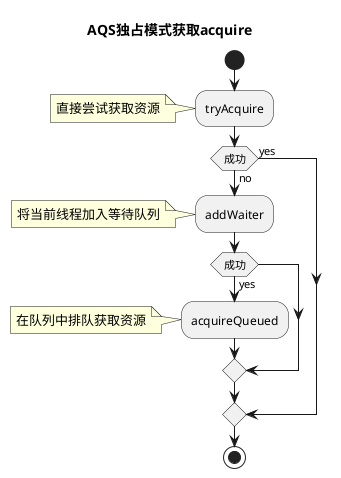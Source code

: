 @startuml
title: AQS独占模式获取acquire
start
:tryAcquire;
note:直接尝试获取资源
if (成功) then (no)
    :addWaiter;
    note: 将当前线程加入等待队列
    if (成功) then (yes)
        :acquireQueued;
        note:在队列中排队获取资源
    endif
else(yes)
endif




stop
@enduml

@startuml
title: AQS独占模式获取acquireQueued
start
while(true)
if(prev is head && tryAcquire) then(yes)
    :将head指向当前节点;
    stop
else(no)
    if(shouldParkAfterFailedAcquire(判断是否可以进入休眠)) then(yes)

        : parkAndCheckInterrupt;
        note: 挂起线程，等待唤醒
    endif
endif


endwhile(exception)
:cancelAcquire;
stop

@enduml

@startuml
title: AQS独占模式释放release
start
:tryRelease 释放资源;
if(是否完全释放) then(yes)
    :unparkSuccessor 唤醒后续节点线程;
    :return true;
    stop
endif
:return false;
stop
@enduml
